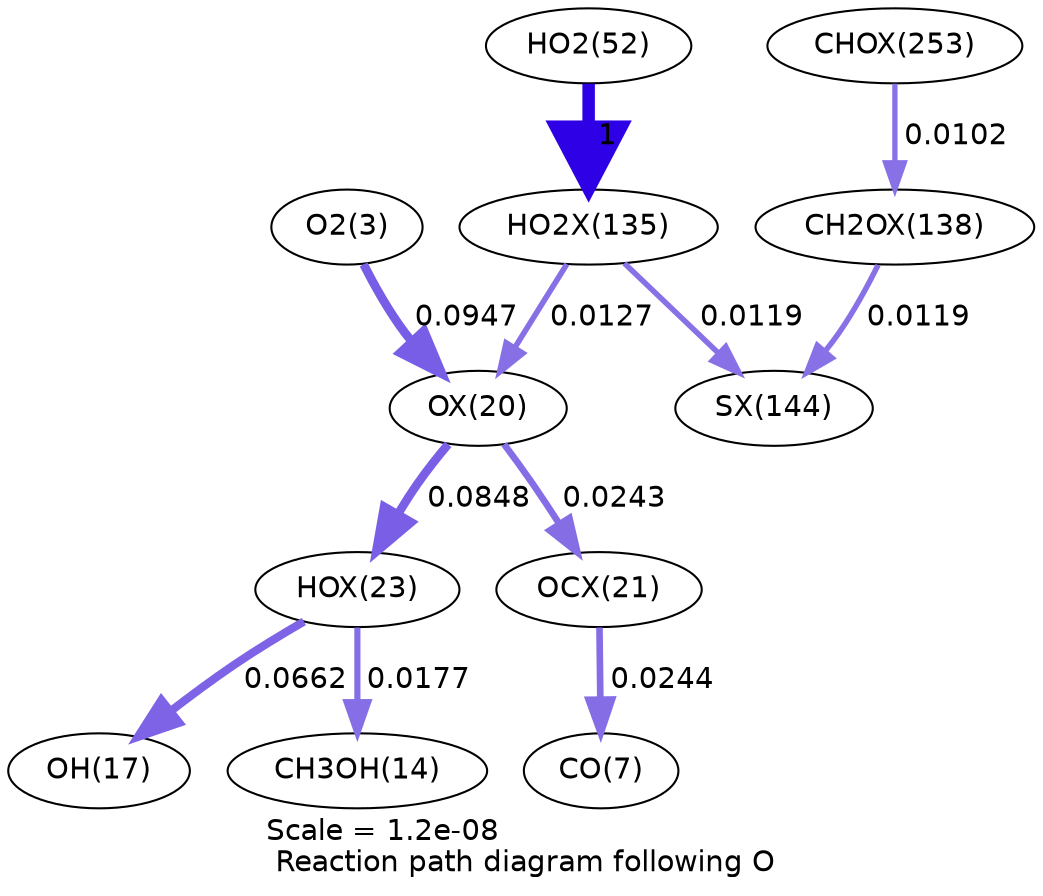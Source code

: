 digraph reaction_paths {
center=1;
s5 -> s32[fontname="Helvetica", penwidth=4.22, arrowsize=2.11, color="0.7, 0.595, 0.9"
, label=" 0.0947"];
s32 -> s35[fontname="Helvetica", penwidth=4.14, arrowsize=2.07, color="0.7, 0.585, 0.9"
, label=" 0.0848"];
s32 -> s33[fontname="Helvetica", penwidth=3.19, arrowsize=1.6, color="0.7, 0.524, 0.9"
, label=" 0.0243"];
s50 -> s32[fontname="Helvetica", penwidth=2.7, arrowsize=1.35, color="0.7, 0.513, 0.9"
, label=" 0.0127"];
s35 -> s16[fontname="Helvetica", penwidth=2.95, arrowsize=1.48, color="0.7, 0.518, 0.9"
, label=" 0.0177"];
s35 -> s19[fontname="Helvetica", penwidth=3.95, arrowsize=1.98, color="0.7, 0.566, 0.9"
, label=" 0.0662"];
s33 -> s9[fontname="Helvetica", penwidth=3.2, arrowsize=1.6, color="0.7, 0.524, 0.9"
, label=" 0.0244"];
s21 -> s50[fontname="Helvetica", penwidth=6, arrowsize=3, color="0.7, 1.5, 0.9"
, label=" 1"];
s50 -> s53[fontname="Helvetica", penwidth=2.65, arrowsize=1.33, color="0.7, 0.512, 0.9"
, label=" 0.0119"];
s51 -> s53[fontname="Helvetica", penwidth=2.65, arrowsize=1.33, color="0.7, 0.512, 0.9"
, label=" 0.0119"];
s59 -> s51[fontname="Helvetica", penwidth=2.54, arrowsize=1.27, color="0.7, 0.51, 0.9"
, label=" 0.0102"];
s5 [ fontname="Helvetica", label="O2(3)"];
s9 [ fontname="Helvetica", label="CO(7)"];
s16 [ fontname="Helvetica", label="CH3OH(14)"];
s19 [ fontname="Helvetica", label="OH(17)"];
s21 [ fontname="Helvetica", label="HO2(52)"];
s32 [ fontname="Helvetica", label="OX(20)"];
s33 [ fontname="Helvetica", label="OCX(21)"];
s35 [ fontname="Helvetica", label="HOX(23)"];
s50 [ fontname="Helvetica", label="HO2X(135)"];
s51 [ fontname="Helvetica", label="CH2OX(138)"];
s53 [ fontname="Helvetica", label="SX(144)"];
s59 [ fontname="Helvetica", label="CHOX(253)"];
 label = "Scale = 1.2e-08\l Reaction path diagram following O";
 fontname = "Helvetica";
}
